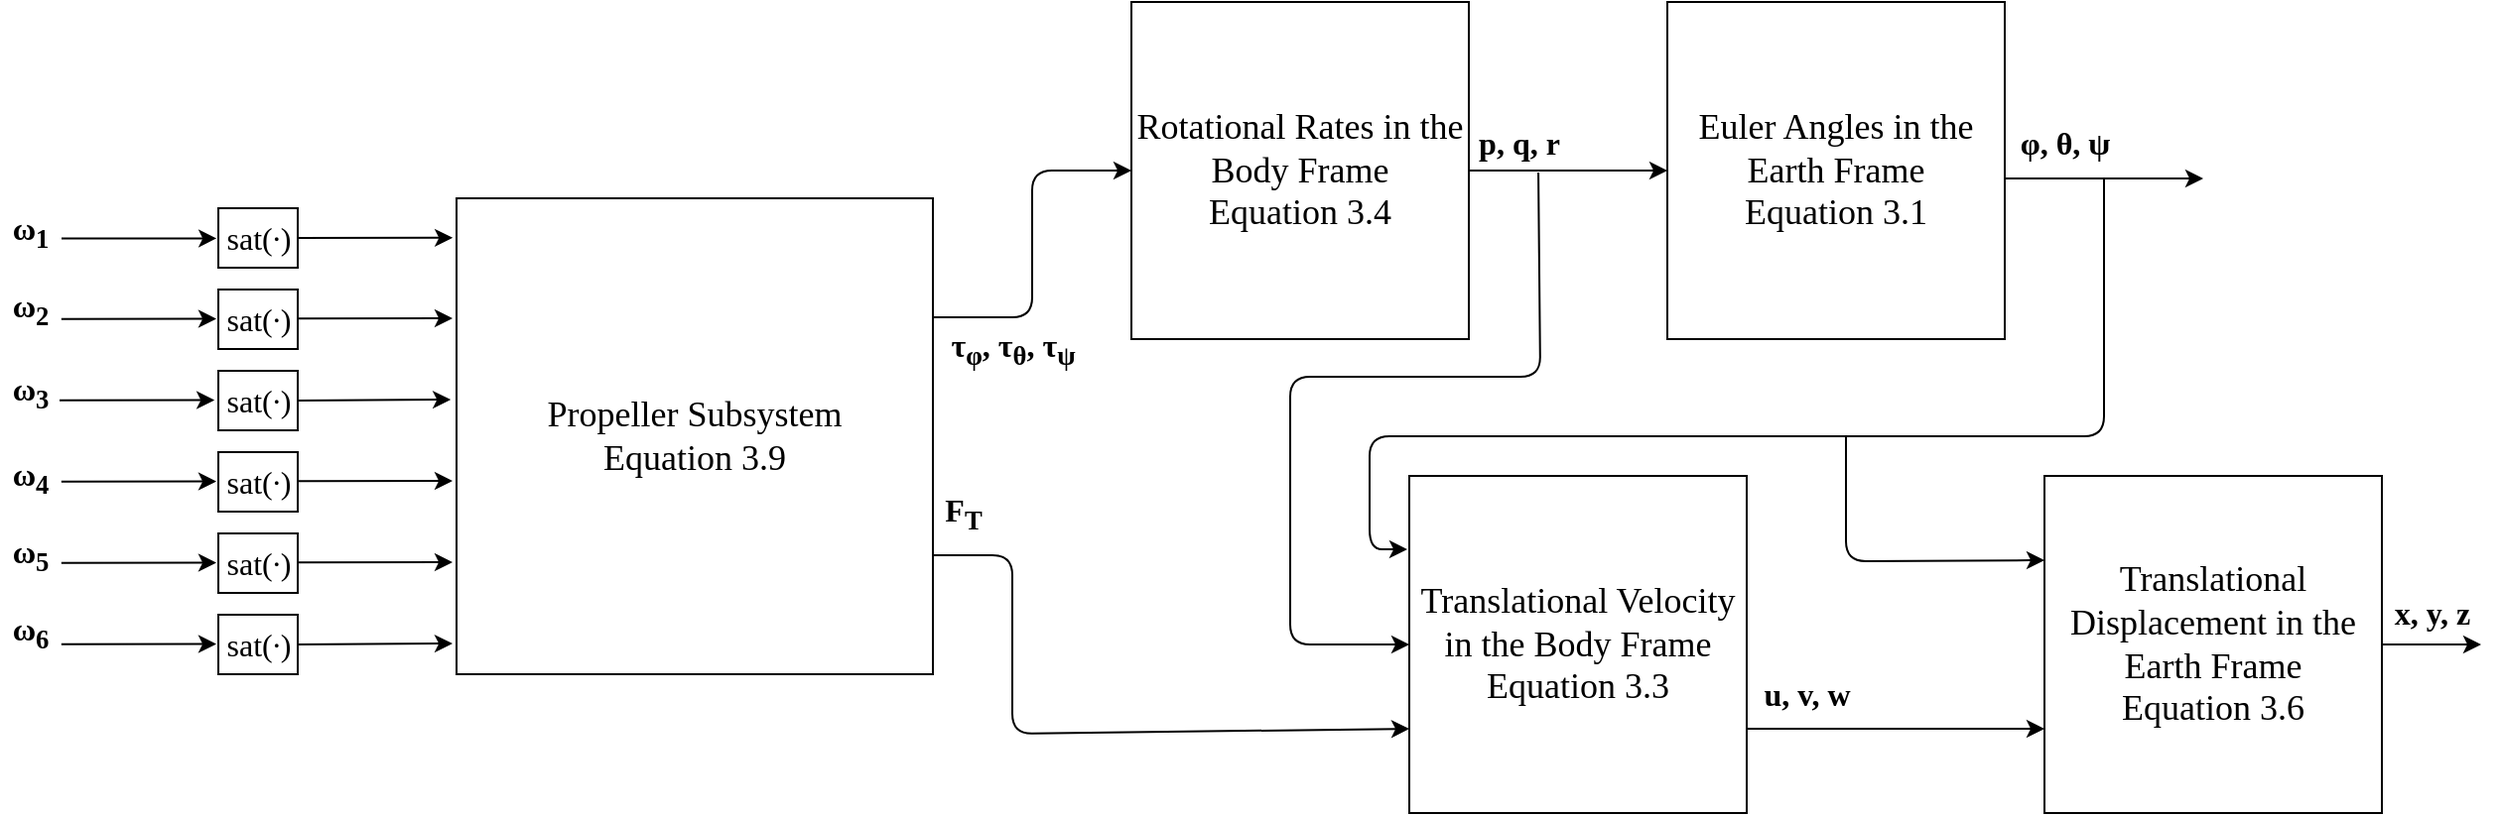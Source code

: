 <mxfile version="15.3.8" type="device"><diagram id="kvINPo5aGPYYJG3aqdAS" name="Page-1"><mxGraphModel dx="1422" dy="762" grid="1" gridSize="10" guides="1" tooltips="1" connect="1" arrows="1" fold="1" page="1" pageScale="1" pageWidth="827" pageHeight="1169" math="0" shadow="0"><root><mxCell id="0"/><mxCell id="1" parent="0"/><mxCell id="oPZO7SkZFrnYtVMKsr6s-1" value="&lt;font face=&quot;Times New Roman&quot; style=&quot;font-size: 18px&quot;&gt;Propeller Subsystem&lt;br&gt;Equation 3.9&lt;/font&gt;" style="whiteSpace=wrap;html=1;aspect=fixed;" vertex="1" parent="1"><mxGeometry x="300" y="310" width="240" height="240" as="geometry"/></mxCell><mxCell id="oPZO7SkZFrnYtVMKsr6s-5" value="" style="whiteSpace=wrap;html=1;" vertex="1" parent="1"><mxGeometry x="180" y="315" width="40" height="30" as="geometry"/></mxCell><mxCell id="oPZO7SkZFrnYtVMKsr6s-6" value="" style="whiteSpace=wrap;html=1;" vertex="1" parent="1"><mxGeometry x="180" y="356" width="40" height="30" as="geometry"/></mxCell><mxCell id="oPZO7SkZFrnYtVMKsr6s-7" value="" style="whiteSpace=wrap;html=1;" vertex="1" parent="1"><mxGeometry x="180" y="397" width="40" height="30" as="geometry"/></mxCell><mxCell id="oPZO7SkZFrnYtVMKsr6s-8" value="" style="whiteSpace=wrap;html=1;" vertex="1" parent="1"><mxGeometry x="180" y="438" width="40" height="30" as="geometry"/></mxCell><mxCell id="oPZO7SkZFrnYtVMKsr6s-9" value="" style="whiteSpace=wrap;html=1;" vertex="1" parent="1"><mxGeometry x="180" y="479" width="40" height="30" as="geometry"/></mxCell><mxCell id="oPZO7SkZFrnYtVMKsr6s-10" value="" style="whiteSpace=wrap;html=1;" vertex="1" parent="1"><mxGeometry x="180" y="520" width="40" height="30" as="geometry"/></mxCell><mxCell id="oPZO7SkZFrnYtVMKsr6s-11" value="" style="endArrow=classic;html=1;entryX=-0.008;entryY=0.083;entryDx=0;entryDy=0;entryPerimeter=0;" edge="1" parent="1" target="oPZO7SkZFrnYtVMKsr6s-1"><mxGeometry width="50" height="50" relative="1" as="geometry"><mxPoint x="220" y="330" as="sourcePoint"/><mxPoint x="270" y="280" as="targetPoint"/></mxGeometry></mxCell><mxCell id="oPZO7SkZFrnYtVMKsr6s-12" value="" style="endArrow=classic;html=1;entryX=-0.008;entryY=0.083;entryDx=0;entryDy=0;entryPerimeter=0;" edge="1" parent="1"><mxGeometry width="50" height="50" relative="1" as="geometry"><mxPoint x="219.92" y="370.58" as="sourcePoint"/><mxPoint x="298.0" y="370.5" as="targetPoint"/></mxGeometry></mxCell><mxCell id="oPZO7SkZFrnYtVMKsr6s-13" value="" style="endArrow=classic;html=1;entryX=-0.008;entryY=0.083;entryDx=0;entryDy=0;entryPerimeter=0;startArrow=none;" edge="1" parent="1"><mxGeometry width="50" height="50" relative="1" as="geometry"><mxPoint x="220" y="535" as="sourcePoint"/><mxPoint x="298.0" y="534.5" as="targetPoint"/></mxGeometry></mxCell><mxCell id="oPZO7SkZFrnYtVMKsr6s-14" value="" style="endArrow=classic;html=1;entryX=-0.008;entryY=0.083;entryDx=0;entryDy=0;entryPerimeter=0;" edge="1" parent="1"><mxGeometry width="50" height="50" relative="1" as="geometry"><mxPoint x="219.92" y="493.58" as="sourcePoint"/><mxPoint x="298.0" y="493.5" as="targetPoint"/></mxGeometry></mxCell><mxCell id="oPZO7SkZFrnYtVMKsr6s-15" value="" style="endArrow=classic;html=1;entryX=-0.008;entryY=0.083;entryDx=0;entryDy=0;entryPerimeter=0;startArrow=none;exitX=0.9;exitY=0.5;exitDx=0;exitDy=0;exitPerimeter=0;" edge="1" parent="1" source="oPZO7SkZFrnYtVMKsr6s-36"><mxGeometry width="50" height="50" relative="1" as="geometry"><mxPoint x="219" y="411.58" as="sourcePoint"/><mxPoint x="297.08" y="411.5" as="targetPoint"/></mxGeometry></mxCell><mxCell id="oPZO7SkZFrnYtVMKsr6s-16" value="" style="endArrow=classic;html=1;entryX=-0.008;entryY=0.083;entryDx=0;entryDy=0;entryPerimeter=0;" edge="1" parent="1"><mxGeometry width="50" height="50" relative="1" as="geometry"><mxPoint x="219.92" y="452.58" as="sourcePoint"/><mxPoint x="298.0" y="452.5" as="targetPoint"/></mxGeometry></mxCell><mxCell id="oPZO7SkZFrnYtVMKsr6s-17" value="" style="endArrow=classic;html=1;entryX=-0.008;entryY=0.083;entryDx=0;entryDy=0;entryPerimeter=0;" edge="1" parent="1"><mxGeometry width="50" height="50" relative="1" as="geometry"><mxPoint x="101" y="330.29" as="sourcePoint"/><mxPoint x="179.08" y="330.21" as="targetPoint"/></mxGeometry></mxCell><mxCell id="oPZO7SkZFrnYtVMKsr6s-18" value="" style="endArrow=classic;html=1;entryX=-0.008;entryY=0.083;entryDx=0;entryDy=0;entryPerimeter=0;" edge="1" parent="1"><mxGeometry width="50" height="50" relative="1" as="geometry"><mxPoint x="100.92" y="370.87" as="sourcePoint"/><mxPoint x="179" y="370.79" as="targetPoint"/></mxGeometry></mxCell><mxCell id="oPZO7SkZFrnYtVMKsr6s-19" value="" style="endArrow=classic;html=1;entryX=-0.008;entryY=0.083;entryDx=0;entryDy=0;entryPerimeter=0;" edge="1" parent="1"><mxGeometry width="50" height="50" relative="1" as="geometry"><mxPoint x="100.92" y="534.87" as="sourcePoint"/><mxPoint x="179" y="534.79" as="targetPoint"/></mxGeometry></mxCell><mxCell id="oPZO7SkZFrnYtVMKsr6s-20" value="" style="endArrow=classic;html=1;entryX=-0.008;entryY=0.083;entryDx=0;entryDy=0;entryPerimeter=0;" edge="1" parent="1"><mxGeometry width="50" height="50" relative="1" as="geometry"><mxPoint x="100.92" y="493.87" as="sourcePoint"/><mxPoint x="179" y="493.79" as="targetPoint"/></mxGeometry></mxCell><mxCell id="oPZO7SkZFrnYtVMKsr6s-21" value="" style="endArrow=classic;html=1;entryX=-0.008;entryY=0.083;entryDx=0;entryDy=0;entryPerimeter=0;" edge="1" parent="1"><mxGeometry width="50" height="50" relative="1" as="geometry"><mxPoint x="100" y="411.87" as="sourcePoint"/><mxPoint x="178.08" y="411.79" as="targetPoint"/></mxGeometry></mxCell><mxCell id="oPZO7SkZFrnYtVMKsr6s-22" value="" style="endArrow=classic;html=1;entryX=-0.008;entryY=0.083;entryDx=0;entryDy=0;entryPerimeter=0;" edge="1" parent="1"><mxGeometry width="50" height="50" relative="1" as="geometry"><mxPoint x="100.92" y="452.87" as="sourcePoint"/><mxPoint x="179" y="452.79" as="targetPoint"/></mxGeometry></mxCell><mxCell id="oPZO7SkZFrnYtVMKsr6s-30" value="&lt;font face=&quot;Times New Roman&quot; style=&quot;font-size: 16px&quot;&gt;sat(&lt;span style=&quot;line-height: 107%&quot;&gt;∙&lt;/span&gt;)&lt;/font&gt;" style="text;html=1;align=center;verticalAlign=middle;resizable=0;points=[];autosize=1;strokeColor=none;fillColor=none;" vertex="1" parent="1"><mxGeometry x="175" y="320" width="50" height="20" as="geometry"/></mxCell><mxCell id="oPZO7SkZFrnYtVMKsr6s-31" value="&lt;font face=&quot;Times New Roman&quot; style=&quot;font-size: 16px&quot;&gt;sat(&lt;span style=&quot;line-height: 107%&quot;&gt;∙&lt;/span&gt;)&lt;/font&gt;" style="text;html=1;align=center;verticalAlign=middle;resizable=0;points=[];autosize=1;strokeColor=none;fillColor=none;" vertex="1" parent="1"><mxGeometry x="175" y="361" width="50" height="20" as="geometry"/></mxCell><mxCell id="oPZO7SkZFrnYtVMKsr6s-36" value="&lt;font face=&quot;Times New Roman&quot; style=&quot;font-size: 16px&quot;&gt;sat(&lt;span style=&quot;line-height: 107%&quot;&gt;∙&lt;/span&gt;)&lt;/font&gt;" style="text;html=1;align=center;verticalAlign=middle;resizable=0;points=[];autosize=1;strokeColor=none;fillColor=none;" vertex="1" parent="1"><mxGeometry x="175" y="402" width="50" height="20" as="geometry"/></mxCell><mxCell id="oPZO7SkZFrnYtVMKsr6s-39" value="&lt;font face=&quot;Times New Roman&quot; style=&quot;font-size: 16px&quot;&gt;sat(&lt;span style=&quot;line-height: 107%&quot;&gt;∙&lt;/span&gt;)&lt;/font&gt;" style="text;html=1;align=center;verticalAlign=middle;resizable=0;points=[];autosize=1;strokeColor=none;fillColor=none;" vertex="1" parent="1"><mxGeometry x="175" y="443" width="50" height="20" as="geometry"/></mxCell><mxCell id="oPZO7SkZFrnYtVMKsr6s-40" value="&lt;font face=&quot;Times New Roman&quot; style=&quot;font-size: 16px&quot;&gt;sat(&lt;span style=&quot;line-height: 107%&quot;&gt;∙&lt;/span&gt;)&lt;/font&gt;" style="text;html=1;align=center;verticalAlign=middle;resizable=0;points=[];autosize=1;strokeColor=none;fillColor=none;" vertex="1" parent="1"><mxGeometry x="175" y="484" width="50" height="20" as="geometry"/></mxCell><mxCell id="oPZO7SkZFrnYtVMKsr6s-41" value="&lt;font face=&quot;Times New Roman&quot; style=&quot;font-size: 16px&quot;&gt;sat(&lt;span style=&quot;line-height: 107%&quot;&gt;∙&lt;/span&gt;)&lt;/font&gt;" style="text;html=1;align=center;verticalAlign=middle;resizable=0;points=[];autosize=1;strokeColor=none;fillColor=none;" vertex="1" parent="1"><mxGeometry x="175" y="525" width="50" height="20" as="geometry"/></mxCell><mxCell id="oPZO7SkZFrnYtVMKsr6s-44" value="&lt;font style=&quot;font-size: 18px&quot; face=&quot;Times New Roman&quot;&gt;Translational Displacement in the Earth Frame&lt;br&gt;Equation 3.6&lt;br&gt;&lt;/font&gt;" style="whiteSpace=wrap;html=1;aspect=fixed;" vertex="1" parent="1"><mxGeometry x="1100" y="450" width="170" height="170" as="geometry"/></mxCell><mxCell id="oPZO7SkZFrnYtVMKsr6s-47" value="&lt;font style=&quot;font-size: 18px&quot; face=&quot;Times New Roman&quot;&gt;Translational Velocity in the Body Frame&lt;br&gt;Equation 3.3&lt;br&gt;&lt;/font&gt;" style="whiteSpace=wrap;html=1;aspect=fixed;" vertex="1" parent="1"><mxGeometry x="780" y="450" width="170" height="170" as="geometry"/></mxCell><mxCell id="oPZO7SkZFrnYtVMKsr6s-48" value="&lt;font style=&quot;font-size: 18px&quot; face=&quot;Times New Roman&quot;&gt;Euler Angles in the Earth Frame&lt;br&gt;Equation 3.1&lt;br&gt;&lt;/font&gt;" style="whiteSpace=wrap;html=1;aspect=fixed;" vertex="1" parent="1"><mxGeometry x="910" y="211" width="170" height="170" as="geometry"/></mxCell><mxCell id="oPZO7SkZFrnYtVMKsr6s-54" value="" style="edgeStyle=orthogonalEdgeStyle;rounded=0;orthogonalLoop=1;jettySize=auto;html=1;" edge="1" parent="1" source="oPZO7SkZFrnYtVMKsr6s-49" target="oPZO7SkZFrnYtVMKsr6s-48"><mxGeometry x="-0.6" y="16" relative="1" as="geometry"><mxPoint as="offset"/></mxGeometry></mxCell><mxCell id="oPZO7SkZFrnYtVMKsr6s-49" value="&lt;font style=&quot;font-size: 18px&quot; face=&quot;Times New Roman&quot;&gt;Rotational Rates in the Body Frame&lt;br&gt;Equation 3.4&lt;br&gt;&lt;/font&gt;" style="whiteSpace=wrap;html=1;aspect=fixed;" vertex="1" parent="1"><mxGeometry x="640" y="211" width="170" height="170" as="geometry"/></mxCell><mxCell id="oPZO7SkZFrnYtVMKsr6s-51" value="" style="endArrow=classic;html=1;entryX=0;entryY=0.5;entryDx=0;entryDy=0;exitX=1;exitY=0.25;exitDx=0;exitDy=0;" edge="1" parent="1" source="oPZO7SkZFrnYtVMKsr6s-1" target="oPZO7SkZFrnYtVMKsr6s-49"><mxGeometry width="50" height="50" relative="1" as="geometry"><mxPoint x="560" y="400" as="sourcePoint"/><mxPoint x="640" y="280" as="targetPoint"/><Array as="points"><mxPoint x="590" y="370"/><mxPoint x="590" y="296"/></Array></mxGeometry></mxCell><mxCell id="oPZO7SkZFrnYtVMKsr6s-53" value="" style="endArrow=classic;html=1;entryX=0;entryY=0.75;entryDx=0;entryDy=0;exitX=1;exitY=0.75;exitDx=0;exitDy=0;" edge="1" parent="1" source="oPZO7SkZFrnYtVMKsr6s-1" target="oPZO7SkZFrnYtVMKsr6s-47"><mxGeometry width="50" height="50" relative="1" as="geometry"><mxPoint x="560" y="480" as="sourcePoint"/><mxPoint x="630" y="427" as="targetPoint"/><Array as="points"><mxPoint x="580" y="490"/><mxPoint x="580" y="580"/></Array></mxGeometry></mxCell><mxCell id="oPZO7SkZFrnYtVMKsr6s-55" value="&lt;b style=&quot;font-family: &amp;#34;times new roman&amp;#34; ; font-size: 16px ; background-color: rgb(255 , 255 , 255)&quot;&gt;p, q, r&lt;/b&gt;" style="text;html=1;align=center;verticalAlign=middle;resizable=0;points=[];autosize=1;strokeColor=none;fillColor=none;" vertex="1" parent="1"><mxGeometry x="805" y="272" width="60" height="20" as="geometry"/></mxCell><mxCell id="oPZO7SkZFrnYtVMKsr6s-56" value="&lt;p class=&quot;MsoNormal&quot; style=&quot;font-size: 16px&quot;&gt;&lt;font face=&quot;Times New Roman&quot; style=&quot;font-size: 16px&quot;&gt;&lt;b&gt;τ&lt;sub&gt;φ&lt;/sub&gt;, τ&lt;sub&gt;θ&lt;/sub&gt;, τ&lt;sub&gt;ψ&lt;/sub&gt;&lt;/b&gt;&lt;/font&gt;&lt;sub&gt;&lt;/sub&gt;&lt;/p&gt;" style="text;html=1;align=center;verticalAlign=middle;resizable=0;points=[];autosize=1;strokeColor=none;fillColor=none;" vertex="1" parent="1"><mxGeometry x="540" y="356" width="80" height="60" as="geometry"/></mxCell><mxCell id="oPZO7SkZFrnYtVMKsr6s-58" value="&lt;font face=&quot;Times New Roman&quot; style=&quot;font-size: 16px&quot;&gt;&lt;b&gt;F&lt;sub&gt;T&lt;/sub&gt;&lt;/b&gt;&lt;/font&gt;" style="text;html=1;align=center;verticalAlign=middle;resizable=0;points=[];autosize=1;strokeColor=none;fillColor=none;" vertex="1" parent="1"><mxGeometry x="540" y="459" width="30" height="20" as="geometry"/></mxCell><mxCell id="oPZO7SkZFrnYtVMKsr6s-59" value="" style="endArrow=classic;html=1;exitX=0.667;exitY=1.25;exitDx=0;exitDy=0;exitPerimeter=0;entryX=0;entryY=0.5;entryDx=0;entryDy=0;" edge="1" parent="1" source="oPZO7SkZFrnYtVMKsr6s-55" target="oPZO7SkZFrnYtVMKsr6s-47"><mxGeometry width="50" height="50" relative="1" as="geometry"><mxPoint x="840" y="402" as="sourcePoint"/><mxPoint x="690" y="420" as="targetPoint"/><Array as="points"><mxPoint x="846" y="400"/><mxPoint x="720" y="400"/><mxPoint x="720" y="535"/></Array></mxGeometry></mxCell><mxCell id="oPZO7SkZFrnYtVMKsr6s-60" value="" style="edgeStyle=orthogonalEdgeStyle;rounded=0;orthogonalLoop=1;jettySize=auto;html=1;" edge="1" parent="1"><mxGeometry x="-0.6" y="16" relative="1" as="geometry"><mxPoint x="1080" y="300" as="sourcePoint"/><mxPoint x="1180" y="300" as="targetPoint"/><mxPoint as="offset"/></mxGeometry></mxCell><mxCell id="oPZO7SkZFrnYtVMKsr6s-61" value="&lt;p class=&quot;MsoNormal&quot;&gt;&lt;font face=&quot;Times New Roman&quot; style=&quot;font-size: 16px&quot;&gt;&lt;b&gt;φ, θ, ψ&lt;/b&gt;&lt;/font&gt;&lt;/p&gt;" style="text;html=1;align=center;verticalAlign=middle;resizable=0;points=[];autosize=1;strokeColor=none;fillColor=none;" vertex="1" parent="1"><mxGeometry x="1080" y="262" width="60" height="40" as="geometry"/></mxCell><mxCell id="oPZO7SkZFrnYtVMKsr6s-62" value="" style="endArrow=classic;html=1;entryX=-0.006;entryY=0.218;entryDx=0;entryDy=0;entryPerimeter=0;" edge="1" parent="1" target="oPZO7SkZFrnYtVMKsr6s-47"><mxGeometry width="50" height="50" relative="1" as="geometry"><mxPoint x="1130" y="300" as="sourcePoint"/><mxPoint x="1060" y="540" as="targetPoint"/><Array as="points"><mxPoint x="1130" y="430"/><mxPoint x="760" y="430"/><mxPoint x="760" y="487"/></Array></mxGeometry></mxCell><mxCell id="oPZO7SkZFrnYtVMKsr6s-63" value="" style="edgeStyle=orthogonalEdgeStyle;rounded=0;orthogonalLoop=1;jettySize=auto;html=1;exitX=1;exitY=0.75;exitDx=0;exitDy=0;entryX=0;entryY=0.75;entryDx=0;entryDy=0;" edge="1" parent="1" source="oPZO7SkZFrnYtVMKsr6s-47" target="oPZO7SkZFrnYtVMKsr6s-44"><mxGeometry x="-0.6" y="16" relative="1" as="geometry"><mxPoint x="960" y="570" as="sourcePoint"/><mxPoint x="1070" y="578" as="targetPoint"/><mxPoint as="offset"/><Array as="points"/></mxGeometry></mxCell><mxCell id="oPZO7SkZFrnYtVMKsr6s-64" value="&lt;font face=&quot;Times New Roman&quot; style=&quot;font-size: 16px&quot;&gt;&lt;b&gt;u, v, w&lt;/b&gt;&lt;/font&gt;" style="text;html=1;align=center;verticalAlign=middle;resizable=0;points=[];autosize=1;strokeColor=none;fillColor=none;" vertex="1" parent="1"><mxGeometry x="950" y="550" width="60" height="20" as="geometry"/></mxCell><mxCell id="oPZO7SkZFrnYtVMKsr6s-65" value="" style="endArrow=classic;html=1;entryX=0;entryY=0.25;entryDx=0;entryDy=0;" edge="1" parent="1" target="oPZO7SkZFrnYtVMKsr6s-44"><mxGeometry width="50" height="50" relative="1" as="geometry"><mxPoint x="1000" y="430" as="sourcePoint"/><mxPoint x="1100" y="495" as="targetPoint"/><Array as="points"><mxPoint x="1000" y="493"/></Array></mxGeometry></mxCell><mxCell id="oPZO7SkZFrnYtVMKsr6s-66" value="" style="edgeStyle=orthogonalEdgeStyle;rounded=0;orthogonalLoop=1;jettySize=auto;html=1;exitX=1;exitY=0.5;exitDx=0;exitDy=0;" edge="1" parent="1" source="oPZO7SkZFrnYtVMKsr6s-44"><mxGeometry x="-0.6" y="16" relative="1" as="geometry"><mxPoint x="1290" y="534.5" as="sourcePoint"/><mxPoint x="1320" y="535" as="targetPoint"/><mxPoint as="offset"/></mxGeometry></mxCell><mxCell id="oPZO7SkZFrnYtVMKsr6s-67" value="&lt;font face=&quot;Times New Roman&quot; style=&quot;font-size: 16px&quot;&gt;&lt;b&gt;x, y, z&lt;/b&gt;&lt;/font&gt;" style="text;html=1;align=center;verticalAlign=middle;resizable=0;points=[];autosize=1;strokeColor=none;fillColor=none;" vertex="1" parent="1"><mxGeometry x="1270" y="509" width="50" height="20" as="geometry"/></mxCell><mxCell id="oPZO7SkZFrnYtVMKsr6s-68" value="&lt;p class=&quot;MsoNormal&quot; style=&quot;font-size: 16px&quot;&gt;&lt;font face=&quot;Times New Roman&quot; style=&quot;font-size: 16px&quot;&gt;&lt;b&gt;ω&lt;sub&gt;1&lt;/sub&gt;&lt;/b&gt;&lt;/font&gt;&lt;/p&gt;&lt;b style=&quot;font-size: 16px ; font-family: &amp;#34;times new roman&amp;#34;&quot;&gt;ω&lt;sub&gt;2&lt;/sub&gt;&lt;/b&gt;&lt;font face=&quot;Times New Roman&quot; style=&quot;font-size: 16px&quot;&gt;&lt;b&gt;&lt;br&gt;&lt;/b&gt;&lt;/font&gt;&lt;font face=&quot;Times New Roman&quot; style=&quot;font-size: 16px&quot;&gt;&lt;b&gt;&lt;br&gt;&lt;/b&gt;&lt;/font&gt;&lt;b style=&quot;font-size: 16px ; font-family: &amp;#34;times new roman&amp;#34;&quot;&gt;ω&lt;sub&gt;3&lt;/sub&gt;&lt;/b&gt;&lt;font face=&quot;Times New Roman&quot; style=&quot;font-size: 16px&quot;&gt;&lt;b&gt;&lt;br&gt;&lt;/b&gt;&lt;/font&gt;&lt;font face=&quot;Times New Roman&quot; style=&quot;font-size: 16px&quot;&gt;&lt;b&gt;&lt;br&gt;&lt;/b&gt;&lt;/font&gt;&lt;b style=&quot;font-size: 16px ; font-family: &amp;#34;times new roman&amp;#34;&quot;&gt;ω&lt;sub&gt;4&lt;/sub&gt;&lt;/b&gt;&lt;font face=&quot;Times New Roman&quot; style=&quot;font-size: 16px&quot;&gt;&lt;b&gt;&lt;br&gt;&lt;/b&gt;&lt;/font&gt;&lt;p class=&quot;MsoNormal&quot; style=&quot;font-size: 16px&quot;&gt;&lt;font face=&quot;Times New Roman&quot; style=&quot;font-size: 16px&quot;&gt;&lt;b&gt;ω&lt;sub&gt;5&lt;/sub&gt;&lt;/b&gt;&lt;/font&gt;&lt;/p&gt;&lt;b style=&quot;font-size: 16px ; font-family: &amp;#34;times new roman&amp;#34;&quot;&gt;ω&lt;sub&gt;6&lt;/sub&gt;&lt;/b&gt;&lt;font face=&quot;Times New Roman&quot; style=&quot;font-size: 16px&quot;&gt;&lt;b&gt;&lt;br&gt;&lt;/b&gt;&lt;/font&gt;" style="text;html=1;align=center;verticalAlign=middle;resizable=0;points=[];autosize=1;strokeColor=none;fillColor=none;" vertex="1" parent="1"><mxGeometry x="70" y="315" width="30" height="210" as="geometry"/></mxCell></root></mxGraphModel></diagram></mxfile>